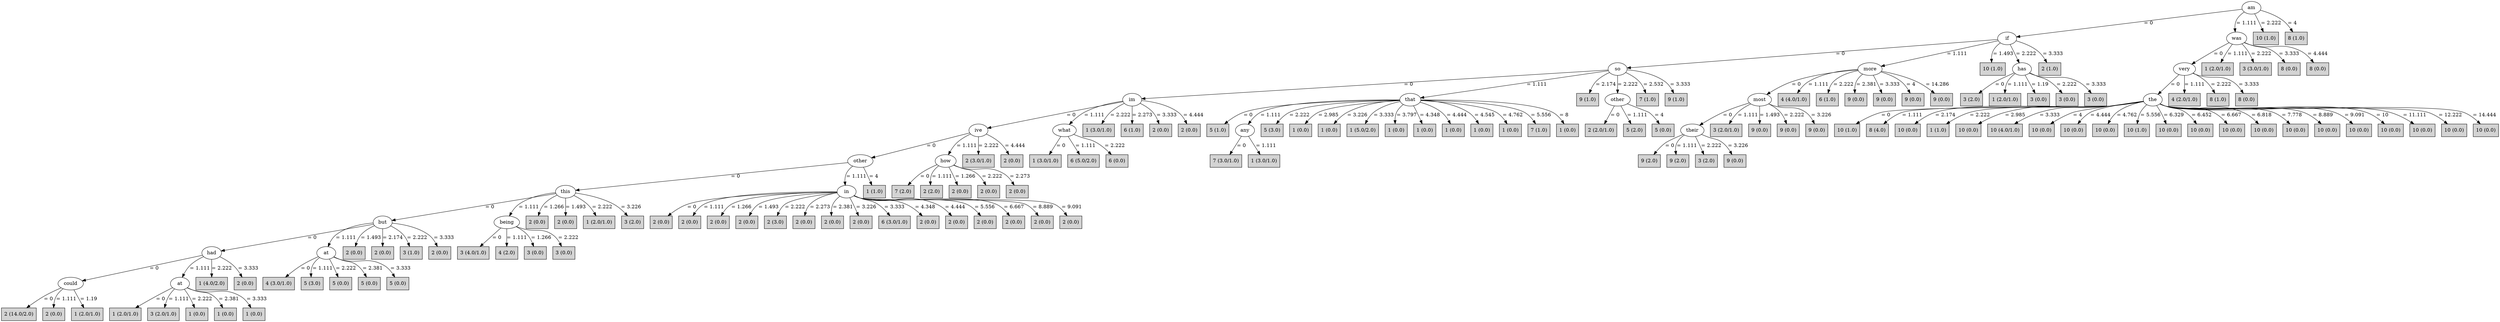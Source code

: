 digraph J48Tree {
N0 [label="am" ]
N0->N1 [label="= 0"]
N1 [label="if" ]
N1->N2 [label="= 0"]
N2 [label="so" ]
N2->N3 [label="= 0"]
N3 [label="im" ]
N3->N4 [label="= 0"]
N4 [label="ive" ]
N4->N5 [label="= 0"]
N5 [label="other" ]
N5->N6 [label="= 0"]
N6 [label="this" ]
N6->N7 [label="= 0"]
N7 [label="but" ]
N7->N8 [label="= 0"]
N8 [label="had" ]
N8->N9 [label="= 0"]
N9 [label="could" ]
N9->N10 [label="= 0"]
N10 [label="2 (14.0/2.0)" shape=box style=filled ]
N9->N11 [label="= 1.111"]
N11 [label="2 (0.0)" shape=box style=filled ]
N9->N12 [label="= 1.19"]
N12 [label="1 (2.0/1.0)" shape=box style=filled ]
N8->N13 [label="= 1.111"]
N13 [label="at" ]
N13->N14 [label="= 0"]
N14 [label="1 (2.0/1.0)" shape=box style=filled ]
N13->N15 [label="= 1.111"]
N15 [label="3 (2.0/1.0)" shape=box style=filled ]
N13->N16 [label="= 2.222"]
N16 [label="1 (0.0)" shape=box style=filled ]
N13->N17 [label="= 2.381"]
N17 [label="1 (0.0)" shape=box style=filled ]
N13->N18 [label="= 3.333"]
N18 [label="1 (0.0)" shape=box style=filled ]
N8->N19 [label="= 2.222"]
N19 [label="1 (4.0/2.0)" shape=box style=filled ]
N8->N20 [label="= 3.333"]
N20 [label="2 (0.0)" shape=box style=filled ]
N7->N21 [label="= 1.111"]
N21 [label="at" ]
N21->N22 [label="= 0"]
N22 [label="4 (3.0/1.0)" shape=box style=filled ]
N21->N23 [label="= 1.111"]
N23 [label="5 (3.0)" shape=box style=filled ]
N21->N24 [label="= 2.222"]
N24 [label="5 (0.0)" shape=box style=filled ]
N21->N25 [label="= 2.381"]
N25 [label="5 (0.0)" shape=box style=filled ]
N21->N26 [label="= 3.333"]
N26 [label="5 (0.0)" shape=box style=filled ]
N7->N27 [label="= 1.493"]
N27 [label="2 (0.0)" shape=box style=filled ]
N7->N28 [label="= 2.174"]
N28 [label="2 (0.0)" shape=box style=filled ]
N7->N29 [label="= 2.222"]
N29 [label="3 (1.0)" shape=box style=filled ]
N7->N30 [label="= 3.333"]
N30 [label="2 (0.0)" shape=box style=filled ]
N6->N31 [label="= 1.111"]
N31 [label="being" ]
N31->N32 [label="= 0"]
N32 [label="3 (4.0/1.0)" shape=box style=filled ]
N31->N33 [label="= 1.111"]
N33 [label="4 (2.0)" shape=box style=filled ]
N31->N34 [label="= 1.266"]
N34 [label="3 (0.0)" shape=box style=filled ]
N31->N35 [label="= 2.222"]
N35 [label="3 (0.0)" shape=box style=filled ]
N6->N36 [label="= 1.266"]
N36 [label="2 (0.0)" shape=box style=filled ]
N6->N37 [label="= 1.493"]
N37 [label="2 (0.0)" shape=box style=filled ]
N6->N38 [label="= 2.222"]
N38 [label="1 (2.0/1.0)" shape=box style=filled ]
N6->N39 [label="= 3.226"]
N39 [label="3 (2.0)" shape=box style=filled ]
N5->N40 [label="= 1.111"]
N40 [label="in" ]
N40->N41 [label="= 0"]
N41 [label="2 (0.0)" shape=box style=filled ]
N40->N42 [label="= 1.111"]
N42 [label="2 (0.0)" shape=box style=filled ]
N40->N43 [label="= 1.266"]
N43 [label="2 (0.0)" shape=box style=filled ]
N40->N44 [label="= 1.493"]
N44 [label="2 (0.0)" shape=box style=filled ]
N40->N45 [label="= 2.222"]
N45 [label="2 (3.0)" shape=box style=filled ]
N40->N46 [label="= 2.273"]
N46 [label="2 (0.0)" shape=box style=filled ]
N40->N47 [label="= 2.381"]
N47 [label="2 (0.0)" shape=box style=filled ]
N40->N48 [label="= 3.226"]
N48 [label="2 (0.0)" shape=box style=filled ]
N40->N49 [label="= 3.333"]
N49 [label="6 (3.0/1.0)" shape=box style=filled ]
N40->N50 [label="= 4.348"]
N50 [label="2 (0.0)" shape=box style=filled ]
N40->N51 [label="= 4.444"]
N51 [label="2 (0.0)" shape=box style=filled ]
N40->N52 [label="= 5.556"]
N52 [label="2 (0.0)" shape=box style=filled ]
N40->N53 [label="= 6.667"]
N53 [label="2 (0.0)" shape=box style=filled ]
N40->N54 [label="= 8.889"]
N54 [label="2 (0.0)" shape=box style=filled ]
N40->N55 [label="= 9.091"]
N55 [label="2 (0.0)" shape=box style=filled ]
N5->N56 [label="= 4"]
N56 [label="1 (1.0)" shape=box style=filled ]
N4->N57 [label="= 1.111"]
N57 [label="how" ]
N57->N58 [label="= 0"]
N58 [label="7 (2.0)" shape=box style=filled ]
N57->N59 [label="= 1.111"]
N59 [label="2 (2.0)" shape=box style=filled ]
N57->N60 [label="= 1.266"]
N60 [label="2 (0.0)" shape=box style=filled ]
N57->N61 [label="= 2.222"]
N61 [label="2 (0.0)" shape=box style=filled ]
N57->N62 [label="= 2.273"]
N62 [label="2 (0.0)" shape=box style=filled ]
N4->N63 [label="= 2.222"]
N63 [label="2 (3.0/1.0)" shape=box style=filled ]
N4->N64 [label="= 4.444"]
N64 [label="2 (0.0)" shape=box style=filled ]
N3->N65 [label="= 1.111"]
N65 [label="what" ]
N65->N66 [label="= 0"]
N66 [label="1 (3.0/1.0)" shape=box style=filled ]
N65->N67 [label="= 1.111"]
N67 [label="6 (5.0/2.0)" shape=box style=filled ]
N65->N68 [label="= 2.222"]
N68 [label="6 (0.0)" shape=box style=filled ]
N3->N69 [label="= 2.222"]
N69 [label="1 (3.0/1.0)" shape=box style=filled ]
N3->N70 [label="= 2.273"]
N70 [label="6 (1.0)" shape=box style=filled ]
N3->N71 [label="= 3.333"]
N71 [label="2 (0.0)" shape=box style=filled ]
N3->N72 [label="= 4.444"]
N72 [label="2 (0.0)" shape=box style=filled ]
N2->N73 [label="= 1.111"]
N73 [label="that" ]
N73->N74 [label="= 0"]
N74 [label="5 (1.0)" shape=box style=filled ]
N73->N75 [label="= 1.111"]
N75 [label="any" ]
N75->N76 [label="= 0"]
N76 [label="7 (3.0/1.0)" shape=box style=filled ]
N75->N77 [label="= 1.111"]
N77 [label="1 (3.0/1.0)" shape=box style=filled ]
N73->N78 [label="= 2.222"]
N78 [label="5 (3.0)" shape=box style=filled ]
N73->N79 [label="= 2.985"]
N79 [label="1 (0.0)" shape=box style=filled ]
N73->N80 [label="= 3.226"]
N80 [label="1 (0.0)" shape=box style=filled ]
N73->N81 [label="= 3.333"]
N81 [label="1 (5.0/2.0)" shape=box style=filled ]
N73->N82 [label="= 3.797"]
N82 [label="1 (0.0)" shape=box style=filled ]
N73->N83 [label="= 4.348"]
N83 [label="1 (0.0)" shape=box style=filled ]
N73->N84 [label="= 4.444"]
N84 [label="1 (0.0)" shape=box style=filled ]
N73->N85 [label="= 4.545"]
N85 [label="1 (0.0)" shape=box style=filled ]
N73->N86 [label="= 4.762"]
N86 [label="1 (0.0)" shape=box style=filled ]
N73->N87 [label="= 5.556"]
N87 [label="7 (1.0)" shape=box style=filled ]
N73->N88 [label="= 8"]
N88 [label="1 (0.0)" shape=box style=filled ]
N2->N89 [label="= 2.174"]
N89 [label="9 (1.0)" shape=box style=filled ]
N2->N90 [label="= 2.222"]
N90 [label="other" ]
N90->N91 [label="= 0"]
N91 [label="2 (2.0/1.0)" shape=box style=filled ]
N90->N92 [label="= 1.111"]
N92 [label="5 (2.0)" shape=box style=filled ]
N90->N93 [label="= 4"]
N93 [label="5 (0.0)" shape=box style=filled ]
N2->N94 [label="= 2.532"]
N94 [label="7 (1.0)" shape=box style=filled ]
N2->N95 [label="= 3.333"]
N95 [label="9 (1.0)" shape=box style=filled ]
N1->N96 [label="= 1.111"]
N96 [label="more" ]
N96->N97 [label="= 0"]
N97 [label="most" ]
N97->N98 [label="= 0"]
N98 [label="their" ]
N98->N99 [label="= 0"]
N99 [label="9 (2.0)" shape=box style=filled ]
N98->N100 [label="= 1.111"]
N100 [label="9 (2.0)" shape=box style=filled ]
N98->N101 [label="= 2.222"]
N101 [label="3 (2.0)" shape=box style=filled ]
N98->N102 [label="= 3.226"]
N102 [label="9 (0.0)" shape=box style=filled ]
N97->N103 [label="= 1.111"]
N103 [label="3 (2.0/1.0)" shape=box style=filled ]
N97->N104 [label="= 1.493"]
N104 [label="9 (0.0)" shape=box style=filled ]
N97->N105 [label="= 2.222"]
N105 [label="9 (0.0)" shape=box style=filled ]
N97->N106 [label="= 3.226"]
N106 [label="9 (0.0)" shape=box style=filled ]
N96->N107 [label="= 1.111"]
N107 [label="4 (4.0/1.0)" shape=box style=filled ]
N96->N108 [label="= 2.222"]
N108 [label="6 (1.0)" shape=box style=filled ]
N96->N109 [label="= 2.381"]
N109 [label="9 (0.0)" shape=box style=filled ]
N96->N110 [label="= 3.333"]
N110 [label="9 (0.0)" shape=box style=filled ]
N96->N111 [label="= 4"]
N111 [label="9 (0.0)" shape=box style=filled ]
N96->N112 [label="= 14.286"]
N112 [label="9 (0.0)" shape=box style=filled ]
N1->N113 [label="= 1.493"]
N113 [label="10 (1.0)" shape=box style=filled ]
N1->N114 [label="= 2.222"]
N114 [label="has" ]
N114->N115 [label="= 0"]
N115 [label="3 (2.0)" shape=box style=filled ]
N114->N116 [label="= 1.111"]
N116 [label="1 (2.0/1.0)" shape=box style=filled ]
N114->N117 [label="= 1.19"]
N117 [label="3 (0.0)" shape=box style=filled ]
N114->N118 [label="= 2.222"]
N118 [label="3 (0.0)" shape=box style=filled ]
N114->N119 [label="= 3.333"]
N119 [label="3 (0.0)" shape=box style=filled ]
N1->N120 [label="= 3.333"]
N120 [label="2 (1.0)" shape=box style=filled ]
N0->N121 [label="= 1.111"]
N121 [label="was" ]
N121->N122 [label="= 0"]
N122 [label="very" ]
N122->N123 [label="= 0"]
N123 [label="the" ]
N123->N124 [label="= 0"]
N124 [label="10 (1.0)" shape=box style=filled ]
N123->N125 [label="= 1.111"]
N125 [label="8 (4.0)" shape=box style=filled ]
N123->N126 [label="= 2.174"]
N126 [label="10 (0.0)" shape=box style=filled ]
N123->N127 [label="= 2.222"]
N127 [label="1 (1.0)" shape=box style=filled ]
N123->N128 [label="= 2.985"]
N128 [label="10 (0.0)" shape=box style=filled ]
N123->N129 [label="= 3.333"]
N129 [label="10 (4.0/1.0)" shape=box style=filled ]
N123->N130 [label="= 4"]
N130 [label="10 (0.0)" shape=box style=filled ]
N123->N131 [label="= 4.444"]
N131 [label="10 (0.0)" shape=box style=filled ]
N123->N132 [label="= 4.762"]
N132 [label="10 (0.0)" shape=box style=filled ]
N123->N133 [label="= 5.556"]
N133 [label="10 (1.0)" shape=box style=filled ]
N123->N134 [label="= 6.329"]
N134 [label="10 (0.0)" shape=box style=filled ]
N123->N135 [label="= 6.452"]
N135 [label="10 (0.0)" shape=box style=filled ]
N123->N136 [label="= 6.667"]
N136 [label="10 (0.0)" shape=box style=filled ]
N123->N137 [label="= 6.818"]
N137 [label="10 (0.0)" shape=box style=filled ]
N123->N138 [label="= 7.778"]
N138 [label="10 (0.0)" shape=box style=filled ]
N123->N139 [label="= 8.889"]
N139 [label="10 (0.0)" shape=box style=filled ]
N123->N140 [label="= 9.091"]
N140 [label="10 (0.0)" shape=box style=filled ]
N123->N141 [label="= 10"]
N141 [label="10 (0.0)" shape=box style=filled ]
N123->N142 [label="= 11.111"]
N142 [label="10 (0.0)" shape=box style=filled ]
N123->N143 [label="= 12.222"]
N143 [label="10 (0.0)" shape=box style=filled ]
N123->N144 [label="= 14.444"]
N144 [label="10 (0.0)" shape=box style=filled ]
N122->N145 [label="= 1.111"]
N145 [label="4 (2.0/1.0)" shape=box style=filled ]
N122->N146 [label="= 2.222"]
N146 [label="8 (1.0)" shape=box style=filled ]
N122->N147 [label="= 3.333"]
N147 [label="8 (0.0)" shape=box style=filled ]
N121->N148 [label="= 1.111"]
N148 [label="1 (2.0/1.0)" shape=box style=filled ]
N121->N149 [label="= 2.222"]
N149 [label="3 (3.0/1.0)" shape=box style=filled ]
N121->N150 [label="= 3.333"]
N150 [label="8 (0.0)" shape=box style=filled ]
N121->N151 [label="= 4.444"]
N151 [label="8 (0.0)" shape=box style=filled ]
N0->N152 [label="= 2.222"]
N152 [label="10 (1.0)" shape=box style=filled ]
N0->N153 [label="= 4"]
N153 [label="8 (1.0)" shape=box style=filled ]
}

